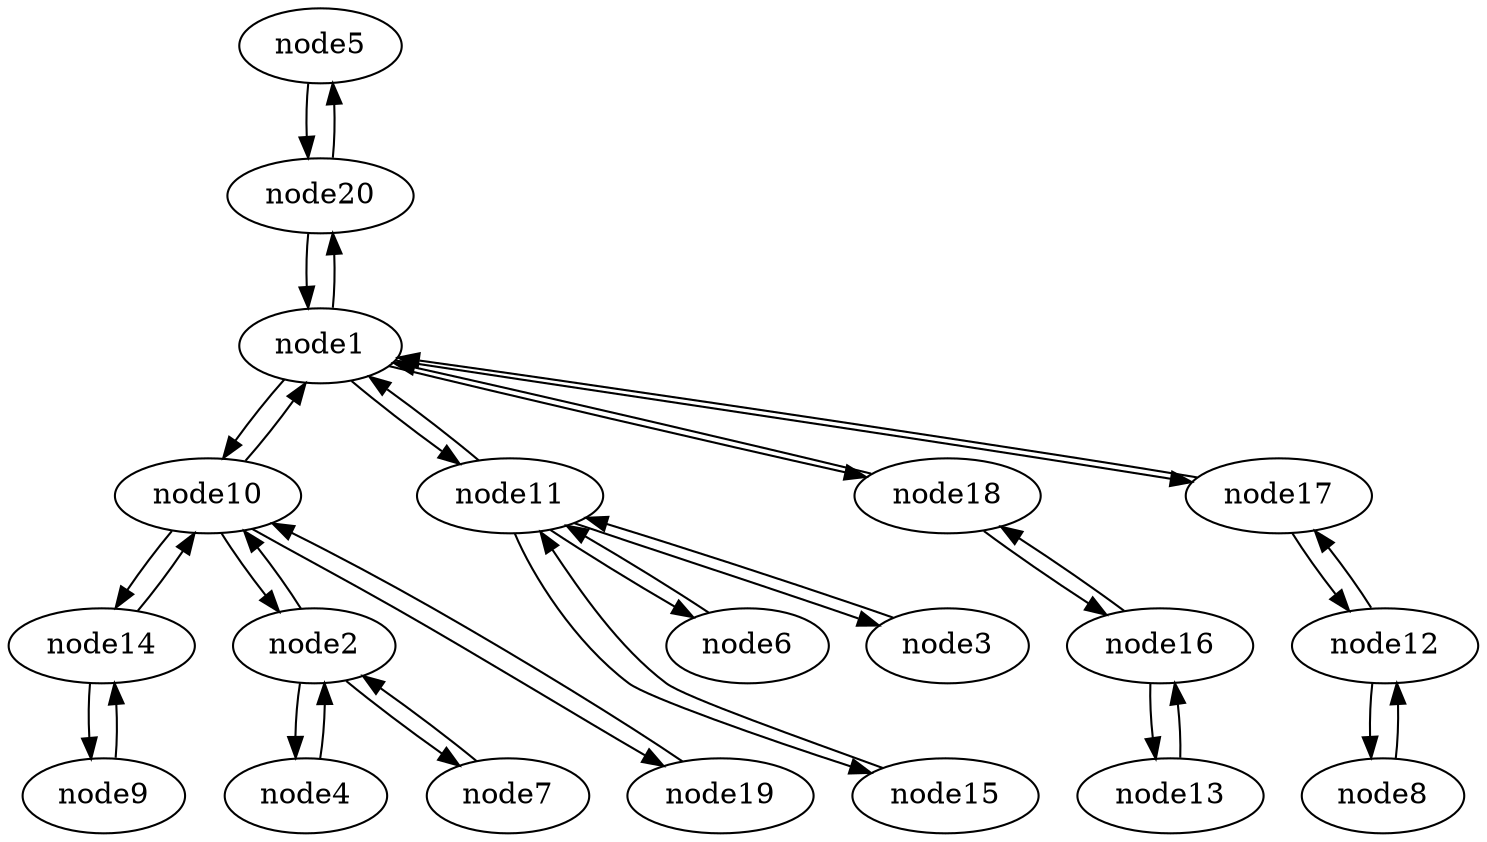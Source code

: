 strict digraph {


	"node5" [  weight=0 ];

	"node5" -> "node20" [  weight=0 ];

	"node14" [  weight=0 ];

	"node14" -> "node9" [  weight=0 ];

	"node14" -> "node10" [  weight=0 ];

	"node15" [  weight=0 ];

	"node15" -> "node11" [  weight=0 ];

	"node16" [  weight=0 ];

	"node16" -> "node13" [  weight=0 ];

	"node16" -> "node18" [  weight=0 ];

	"node1" [  weight=0 ];

	"node1" -> "node11" [  weight=0 ];

	"node1" -> "node17" [  weight=0 ];

	"node1" -> "node18" [  weight=0 ];

	"node1" -> "node20" [  weight=0 ];

	"node1" -> "node10" [  weight=0 ];

	"node2" [  weight=0 ];

	"node2" -> "node4" [  weight=0 ];

	"node2" -> "node7" [  weight=0 ];

	"node2" -> "node10" [  weight=0 ];

	"node8" [  weight=0 ];

	"node8" -> "node12" [  weight=0 ];

	"node4" [  weight=0 ];

	"node4" -> "node2" [  weight=0 ];

	"node13" [  weight=0 ];

	"node13" -> "node16" [  weight=0 ];

	"node6" [  weight=0 ];

	"node6" -> "node11" [  weight=0 ];

	"node10" [  weight=0 ];

	"node10" -> "node19" [  weight=0 ];

	"node10" -> "node1" [  weight=0 ];

	"node10" -> "node2" [  weight=0 ];

	"node10" -> "node14" [  weight=0 ];

	"node20" [  weight=0 ];

	"node20" -> "node1" [  weight=0 ];

	"node20" -> "node5" [  weight=0 ];

	"node7" [  weight=0 ];

	"node7" -> "node2" [  weight=0 ];

	"node17" [  weight=0 ];

	"node17" -> "node1" [  weight=0 ];

	"node17" -> "node12" [  weight=0 ];

	"node3" [  weight=0 ];

	"node3" -> "node11" [  weight=0 ];

	"node9" [  weight=0 ];

	"node9" -> "node14" [  weight=0 ];

	"node18" [  weight=0 ];

	"node18" -> "node1" [  weight=0 ];

	"node18" -> "node16" [  weight=0 ];

	"node12" [  weight=0 ];

	"node12" -> "node17" [  weight=0 ];

	"node12" -> "node8" [  weight=0 ];

	"node19" [  weight=0 ];

	"node19" -> "node10" [  weight=0 ];

	"node11" [  weight=0 ];

	"node11" -> "node15" [  weight=0 ];

	"node11" -> "node1" [  weight=0 ];

	"node11" -> "node6" [  weight=0 ];

	"node11" -> "node3" [  weight=0 ];

}
